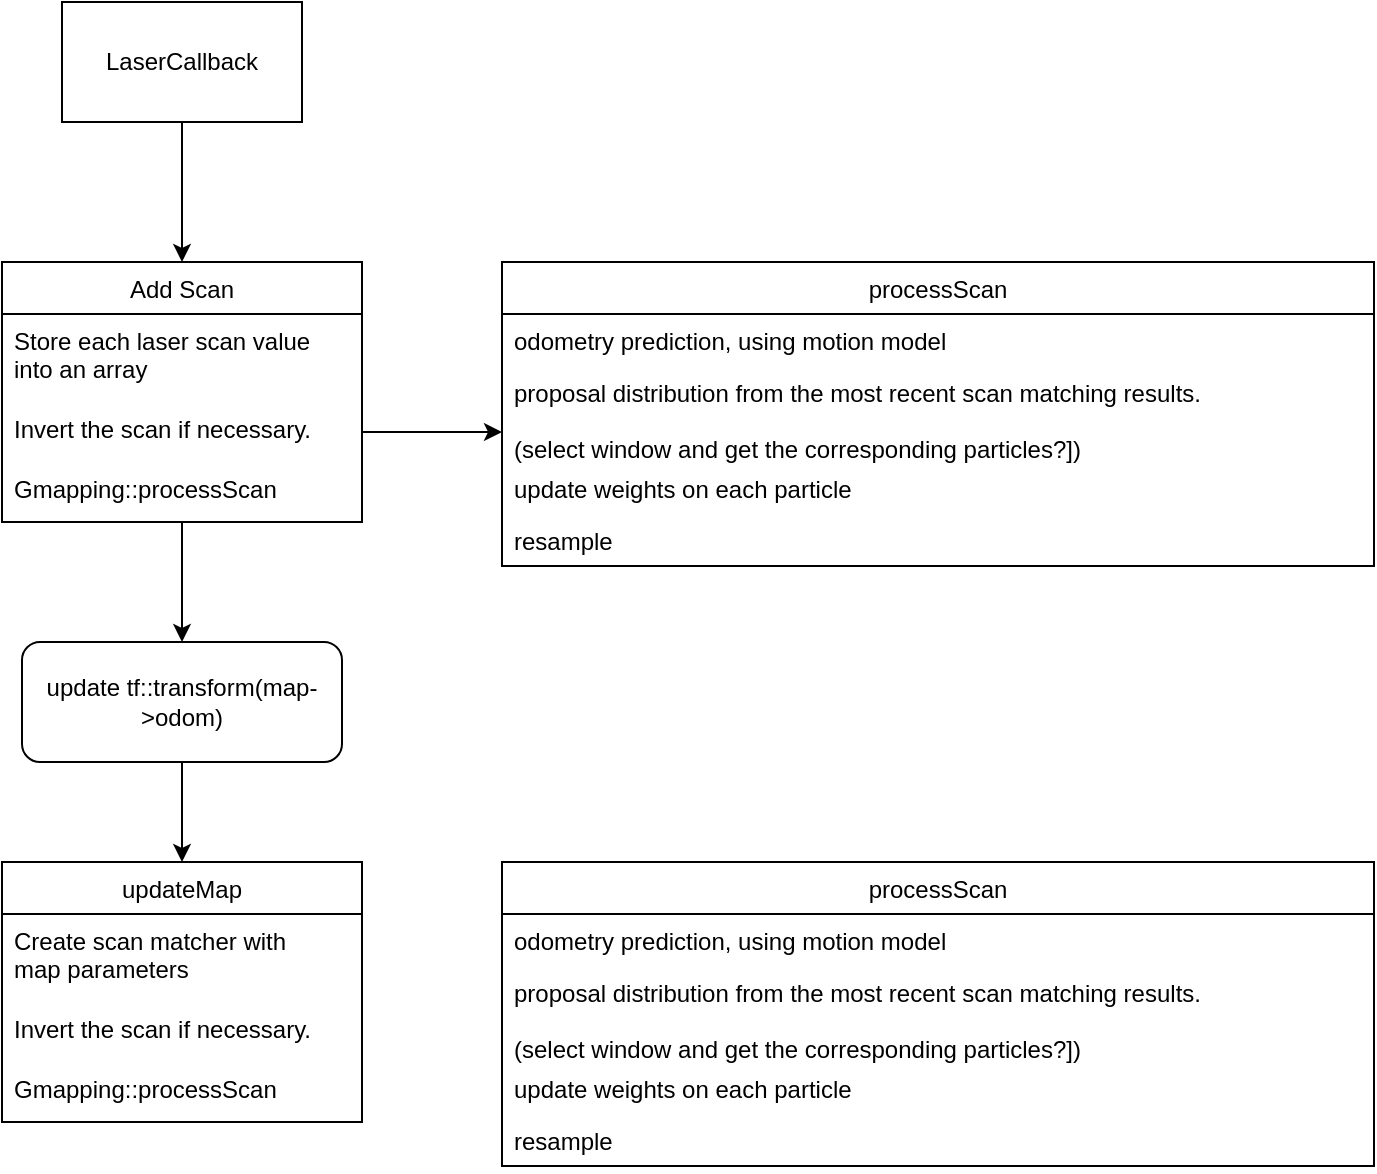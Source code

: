 <mxfile version="17.4.1" type="github">
  <diagram id="C5RBs43oDa-KdzZeNtuy" name="Page-1">
    <mxGraphModel dx="1422" dy="759" grid="1" gridSize="10" guides="1" tooltips="1" connect="1" arrows="1" fold="1" page="1" pageScale="1" pageWidth="827" pageHeight="1169" math="0" shadow="0">
      <root>
        <mxCell id="WIyWlLk6GJQsqaUBKTNV-0" />
        <mxCell id="WIyWlLk6GJQsqaUBKTNV-1" parent="WIyWlLk6GJQsqaUBKTNV-0" />
        <mxCell id="VuXL2oXtJRaB68Xe9MYe-2" style="edgeStyle=orthogonalEdgeStyle;rounded=0;orthogonalLoop=1;jettySize=auto;html=1;" edge="1" parent="WIyWlLk6GJQsqaUBKTNV-1" source="VuXL2oXtJRaB68Xe9MYe-0">
          <mxGeometry relative="1" as="geometry">
            <mxPoint x="180" y="320" as="targetPoint" />
          </mxGeometry>
        </mxCell>
        <mxCell id="VuXL2oXtJRaB68Xe9MYe-0" value="LaserCallback " style="rounded=0;whiteSpace=wrap;html=1;" vertex="1" parent="WIyWlLk6GJQsqaUBKTNV-1">
          <mxGeometry x="120" y="190" width="120" height="60" as="geometry" />
        </mxCell>
        <mxCell id="VuXL2oXtJRaB68Xe9MYe-38" style="edgeStyle=orthogonalEdgeStyle;rounded=0;orthogonalLoop=1;jettySize=auto;html=1;" edge="1" parent="WIyWlLk6GJQsqaUBKTNV-1" source="VuXL2oXtJRaB68Xe9MYe-5" target="VuXL2oXtJRaB68Xe9MYe-37">
          <mxGeometry relative="1" as="geometry" />
        </mxCell>
        <mxCell id="VuXL2oXtJRaB68Xe9MYe-5" value="Add Scan" style="swimlane;fontStyle=0;childLayout=stackLayout;horizontal=1;startSize=26;fillColor=none;horizontalStack=0;resizeParent=1;resizeParentMax=0;resizeLast=0;collapsible=1;marginBottom=0;" vertex="1" parent="WIyWlLk6GJQsqaUBKTNV-1">
          <mxGeometry x="90" y="320" width="180" height="130" as="geometry">
            <mxRectangle x="120" y="320" width="80" height="26" as="alternateBounds" />
          </mxGeometry>
        </mxCell>
        <mxCell id="VuXL2oXtJRaB68Xe9MYe-6" value="Store each laser scan value&#xa;into an array" style="text;strokeColor=none;fillColor=none;align=left;verticalAlign=top;spacingLeft=4;spacingRight=4;overflow=hidden;rotatable=0;points=[[0,0.5],[1,0.5]];portConstraint=eastwest;" vertex="1" parent="VuXL2oXtJRaB68Xe9MYe-5">
          <mxGeometry y="26" width="180" height="44" as="geometry" />
        </mxCell>
        <mxCell id="VuXL2oXtJRaB68Xe9MYe-7" value="Invert the scan if necessary. " style="text;strokeColor=none;fillColor=none;align=left;verticalAlign=top;spacingLeft=4;spacingRight=4;overflow=hidden;rotatable=0;points=[[0,0.5],[1,0.5]];portConstraint=eastwest;" vertex="1" parent="VuXL2oXtJRaB68Xe9MYe-5">
          <mxGeometry y="70" width="180" height="30" as="geometry" />
        </mxCell>
        <mxCell id="VuXL2oXtJRaB68Xe9MYe-8" value="Gmapping::processScan" style="text;strokeColor=none;fillColor=none;align=left;verticalAlign=top;spacingLeft=4;spacingRight=4;overflow=hidden;rotatable=0;points=[[0,0.5],[1,0.5]];portConstraint=eastwest;" vertex="1" parent="VuXL2oXtJRaB68Xe9MYe-5">
          <mxGeometry y="100" width="180" height="30" as="geometry" />
        </mxCell>
        <mxCell id="VuXL2oXtJRaB68Xe9MYe-29" value="processScan" style="swimlane;fontStyle=0;childLayout=stackLayout;horizontal=1;startSize=26;fillColor=none;horizontalStack=0;resizeParent=1;resizeParentMax=0;resizeLast=0;collapsible=1;marginBottom=0;" vertex="1" parent="WIyWlLk6GJQsqaUBKTNV-1">
          <mxGeometry x="340" y="320" width="436" height="152" as="geometry" />
        </mxCell>
        <mxCell id="VuXL2oXtJRaB68Xe9MYe-30" value="odometry prediction, using motion model &#xa;" style="text;strokeColor=none;fillColor=none;align=left;verticalAlign=top;spacingLeft=4;spacingRight=4;overflow=hidden;rotatable=0;points=[[0,0.5],[1,0.5]];portConstraint=eastwest;" vertex="1" parent="VuXL2oXtJRaB68Xe9MYe-29">
          <mxGeometry y="26" width="436" height="26" as="geometry" />
        </mxCell>
        <mxCell id="VuXL2oXtJRaB68Xe9MYe-31" value="proposal distribution from the most recent scan matching results. &#xa;&#xa;(select window and get the corresponding particles?])&#xa;" style="text;strokeColor=none;fillColor=none;align=left;verticalAlign=top;spacingLeft=4;spacingRight=4;overflow=hidden;rotatable=0;points=[[0,0.5],[1,0.5]];portConstraint=eastwest;" vertex="1" parent="VuXL2oXtJRaB68Xe9MYe-29">
          <mxGeometry y="52" width="436" height="48" as="geometry" />
        </mxCell>
        <mxCell id="VuXL2oXtJRaB68Xe9MYe-32" value="update weights on each particle" style="text;strokeColor=none;fillColor=none;align=left;verticalAlign=top;spacingLeft=4;spacingRight=4;overflow=hidden;rotatable=0;points=[[0,0.5],[1,0.5]];portConstraint=eastwest;" vertex="1" parent="VuXL2oXtJRaB68Xe9MYe-29">
          <mxGeometry y="100" width="436" height="26" as="geometry" />
        </mxCell>
        <mxCell id="VuXL2oXtJRaB68Xe9MYe-33" value="resample&#xa;" style="text;strokeColor=none;fillColor=none;align=left;verticalAlign=top;spacingLeft=4;spacingRight=4;overflow=hidden;rotatable=0;points=[[0,0.5],[1,0.5]];portConstraint=eastwest;" vertex="1" parent="VuXL2oXtJRaB68Xe9MYe-29">
          <mxGeometry y="126" width="436" height="26" as="geometry" />
        </mxCell>
        <mxCell id="VuXL2oXtJRaB68Xe9MYe-34" style="edgeStyle=orthogonalEdgeStyle;rounded=0;orthogonalLoop=1;jettySize=auto;html=1;" edge="1" parent="WIyWlLk6GJQsqaUBKTNV-1" source="VuXL2oXtJRaB68Xe9MYe-7">
          <mxGeometry relative="1" as="geometry">
            <mxPoint x="340" y="405" as="targetPoint" />
          </mxGeometry>
        </mxCell>
        <mxCell id="VuXL2oXtJRaB68Xe9MYe-43" style="edgeStyle=orthogonalEdgeStyle;rounded=0;orthogonalLoop=1;jettySize=auto;html=1;" edge="1" parent="WIyWlLk6GJQsqaUBKTNV-1" source="VuXL2oXtJRaB68Xe9MYe-37" target="VuXL2oXtJRaB68Xe9MYe-39">
          <mxGeometry relative="1" as="geometry" />
        </mxCell>
        <mxCell id="VuXL2oXtJRaB68Xe9MYe-37" value="update tf::transform(map-&amp;gt;odom)" style="rounded=1;whiteSpace=wrap;html=1;" vertex="1" parent="WIyWlLk6GJQsqaUBKTNV-1">
          <mxGeometry x="100" y="510" width="160" height="60" as="geometry" />
        </mxCell>
        <mxCell id="VuXL2oXtJRaB68Xe9MYe-39" value="updateMap" style="swimlane;fontStyle=0;childLayout=stackLayout;horizontal=1;startSize=26;fillColor=none;horizontalStack=0;resizeParent=1;resizeParentMax=0;resizeLast=0;collapsible=1;marginBottom=0;" vertex="1" parent="WIyWlLk6GJQsqaUBKTNV-1">
          <mxGeometry x="90" y="620" width="180" height="130" as="geometry">
            <mxRectangle x="120" y="320" width="80" height="26" as="alternateBounds" />
          </mxGeometry>
        </mxCell>
        <mxCell id="VuXL2oXtJRaB68Xe9MYe-40" value="Create scan matcher with &#xa;map parameters&#xa;" style="text;strokeColor=none;fillColor=none;align=left;verticalAlign=top;spacingLeft=4;spacingRight=4;overflow=hidden;rotatable=0;points=[[0,0.5],[1,0.5]];portConstraint=eastwest;" vertex="1" parent="VuXL2oXtJRaB68Xe9MYe-39">
          <mxGeometry y="26" width="180" height="44" as="geometry" />
        </mxCell>
        <mxCell id="VuXL2oXtJRaB68Xe9MYe-41" value="Invert the scan if necessary. " style="text;strokeColor=none;fillColor=none;align=left;verticalAlign=top;spacingLeft=4;spacingRight=4;overflow=hidden;rotatable=0;points=[[0,0.5],[1,0.5]];portConstraint=eastwest;" vertex="1" parent="VuXL2oXtJRaB68Xe9MYe-39">
          <mxGeometry y="70" width="180" height="30" as="geometry" />
        </mxCell>
        <mxCell id="VuXL2oXtJRaB68Xe9MYe-42" value="Gmapping::processScan" style="text;strokeColor=none;fillColor=none;align=left;verticalAlign=top;spacingLeft=4;spacingRight=4;overflow=hidden;rotatable=0;points=[[0,0.5],[1,0.5]];portConstraint=eastwest;" vertex="1" parent="VuXL2oXtJRaB68Xe9MYe-39">
          <mxGeometry y="100" width="180" height="30" as="geometry" />
        </mxCell>
        <mxCell id="VuXL2oXtJRaB68Xe9MYe-44" value="processScan" style="swimlane;fontStyle=0;childLayout=stackLayout;horizontal=1;startSize=26;fillColor=none;horizontalStack=0;resizeParent=1;resizeParentMax=0;resizeLast=0;collapsible=1;marginBottom=0;" vertex="1" parent="WIyWlLk6GJQsqaUBKTNV-1">
          <mxGeometry x="340" y="620" width="436" height="152" as="geometry" />
        </mxCell>
        <mxCell id="VuXL2oXtJRaB68Xe9MYe-45" value="odometry prediction, using motion model &#xa;" style="text;strokeColor=none;fillColor=none;align=left;verticalAlign=top;spacingLeft=4;spacingRight=4;overflow=hidden;rotatable=0;points=[[0,0.5],[1,0.5]];portConstraint=eastwest;" vertex="1" parent="VuXL2oXtJRaB68Xe9MYe-44">
          <mxGeometry y="26" width="436" height="26" as="geometry" />
        </mxCell>
        <mxCell id="VuXL2oXtJRaB68Xe9MYe-46" value="proposal distribution from the most recent scan matching results. &#xa;&#xa;(select window and get the corresponding particles?])&#xa;" style="text;strokeColor=none;fillColor=none;align=left;verticalAlign=top;spacingLeft=4;spacingRight=4;overflow=hidden;rotatable=0;points=[[0,0.5],[1,0.5]];portConstraint=eastwest;" vertex="1" parent="VuXL2oXtJRaB68Xe9MYe-44">
          <mxGeometry y="52" width="436" height="48" as="geometry" />
        </mxCell>
        <mxCell id="VuXL2oXtJRaB68Xe9MYe-47" value="update weights on each particle" style="text;strokeColor=none;fillColor=none;align=left;verticalAlign=top;spacingLeft=4;spacingRight=4;overflow=hidden;rotatable=0;points=[[0,0.5],[1,0.5]];portConstraint=eastwest;" vertex="1" parent="VuXL2oXtJRaB68Xe9MYe-44">
          <mxGeometry y="100" width="436" height="26" as="geometry" />
        </mxCell>
        <mxCell id="VuXL2oXtJRaB68Xe9MYe-48" value="resample&#xa;" style="text;strokeColor=none;fillColor=none;align=left;verticalAlign=top;spacingLeft=4;spacingRight=4;overflow=hidden;rotatable=0;points=[[0,0.5],[1,0.5]];portConstraint=eastwest;" vertex="1" parent="VuXL2oXtJRaB68Xe9MYe-44">
          <mxGeometry y="126" width="436" height="26" as="geometry" />
        </mxCell>
      </root>
    </mxGraphModel>
  </diagram>
</mxfile>
